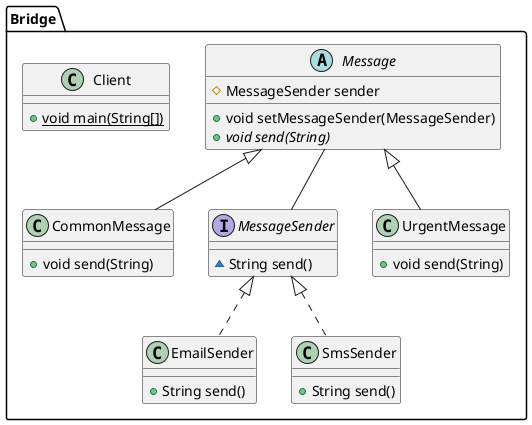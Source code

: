 @startuml
class Bridge.EmailSender {
+ String send()
}

class Bridge.CommonMessage {
+ void send(String)
}

class Bridge.SmsSender {
+ String send()
}

abstract class Bridge.Message {
# MessageSender sender
+ void setMessageSender(MessageSender)
+ {abstract}void send(String)
}


class Bridge.Client {
+ {static} void main(String[])
}

interface Bridge.MessageSender {
~ String send()
}

class Bridge.UrgentMessage {
+ void send(String)
}



Bridge.MessageSender <|.. Bridge.EmailSender
Bridge.Message <|-- Bridge.CommonMessage
Bridge.MessageSender <|.. Bridge.SmsSender
Bridge.Message <|-- Bridge.UrgentMessage

Bridge.Message--Bridge.MessageSender
@enduml
